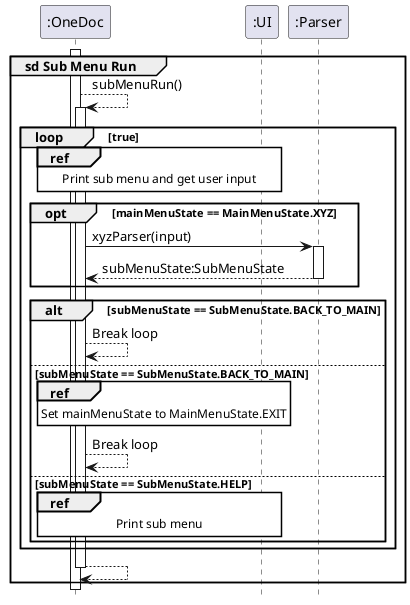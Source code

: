 @startuml
hide footbox
skinparam sequenceReferenceBackgroundColor #White

participant ":OneDoc" as A
participant ":UI" as B
participant ":Parser" as C

activate A

group sd Sub Menu Run
    A --> A : subMenuRun()

    activate A

    loop true
        ref over A, B
            Print sub menu and get user input
        end

        opt mainMenuState == MainMenuState.XYZ
            A -> C : xyzParser(input)
            activate C
            return subMenuState:SubMenuState
        end

        alt subMenuState == SubMenuState.BACK_TO_MAIN
            A --> A : Break loop
        else subMenuState == SubMenuState.BACK_TO_MAIN
            ref over A
                Set mainMenuState to MainMenuState.EXIT
            end
            A --> A : Break loop
        else subMenuState == SubMenuState.HELP
            ref over A,B
                Print sub menu
            end
        end
    end
    return
end

deactivate A
@enduml